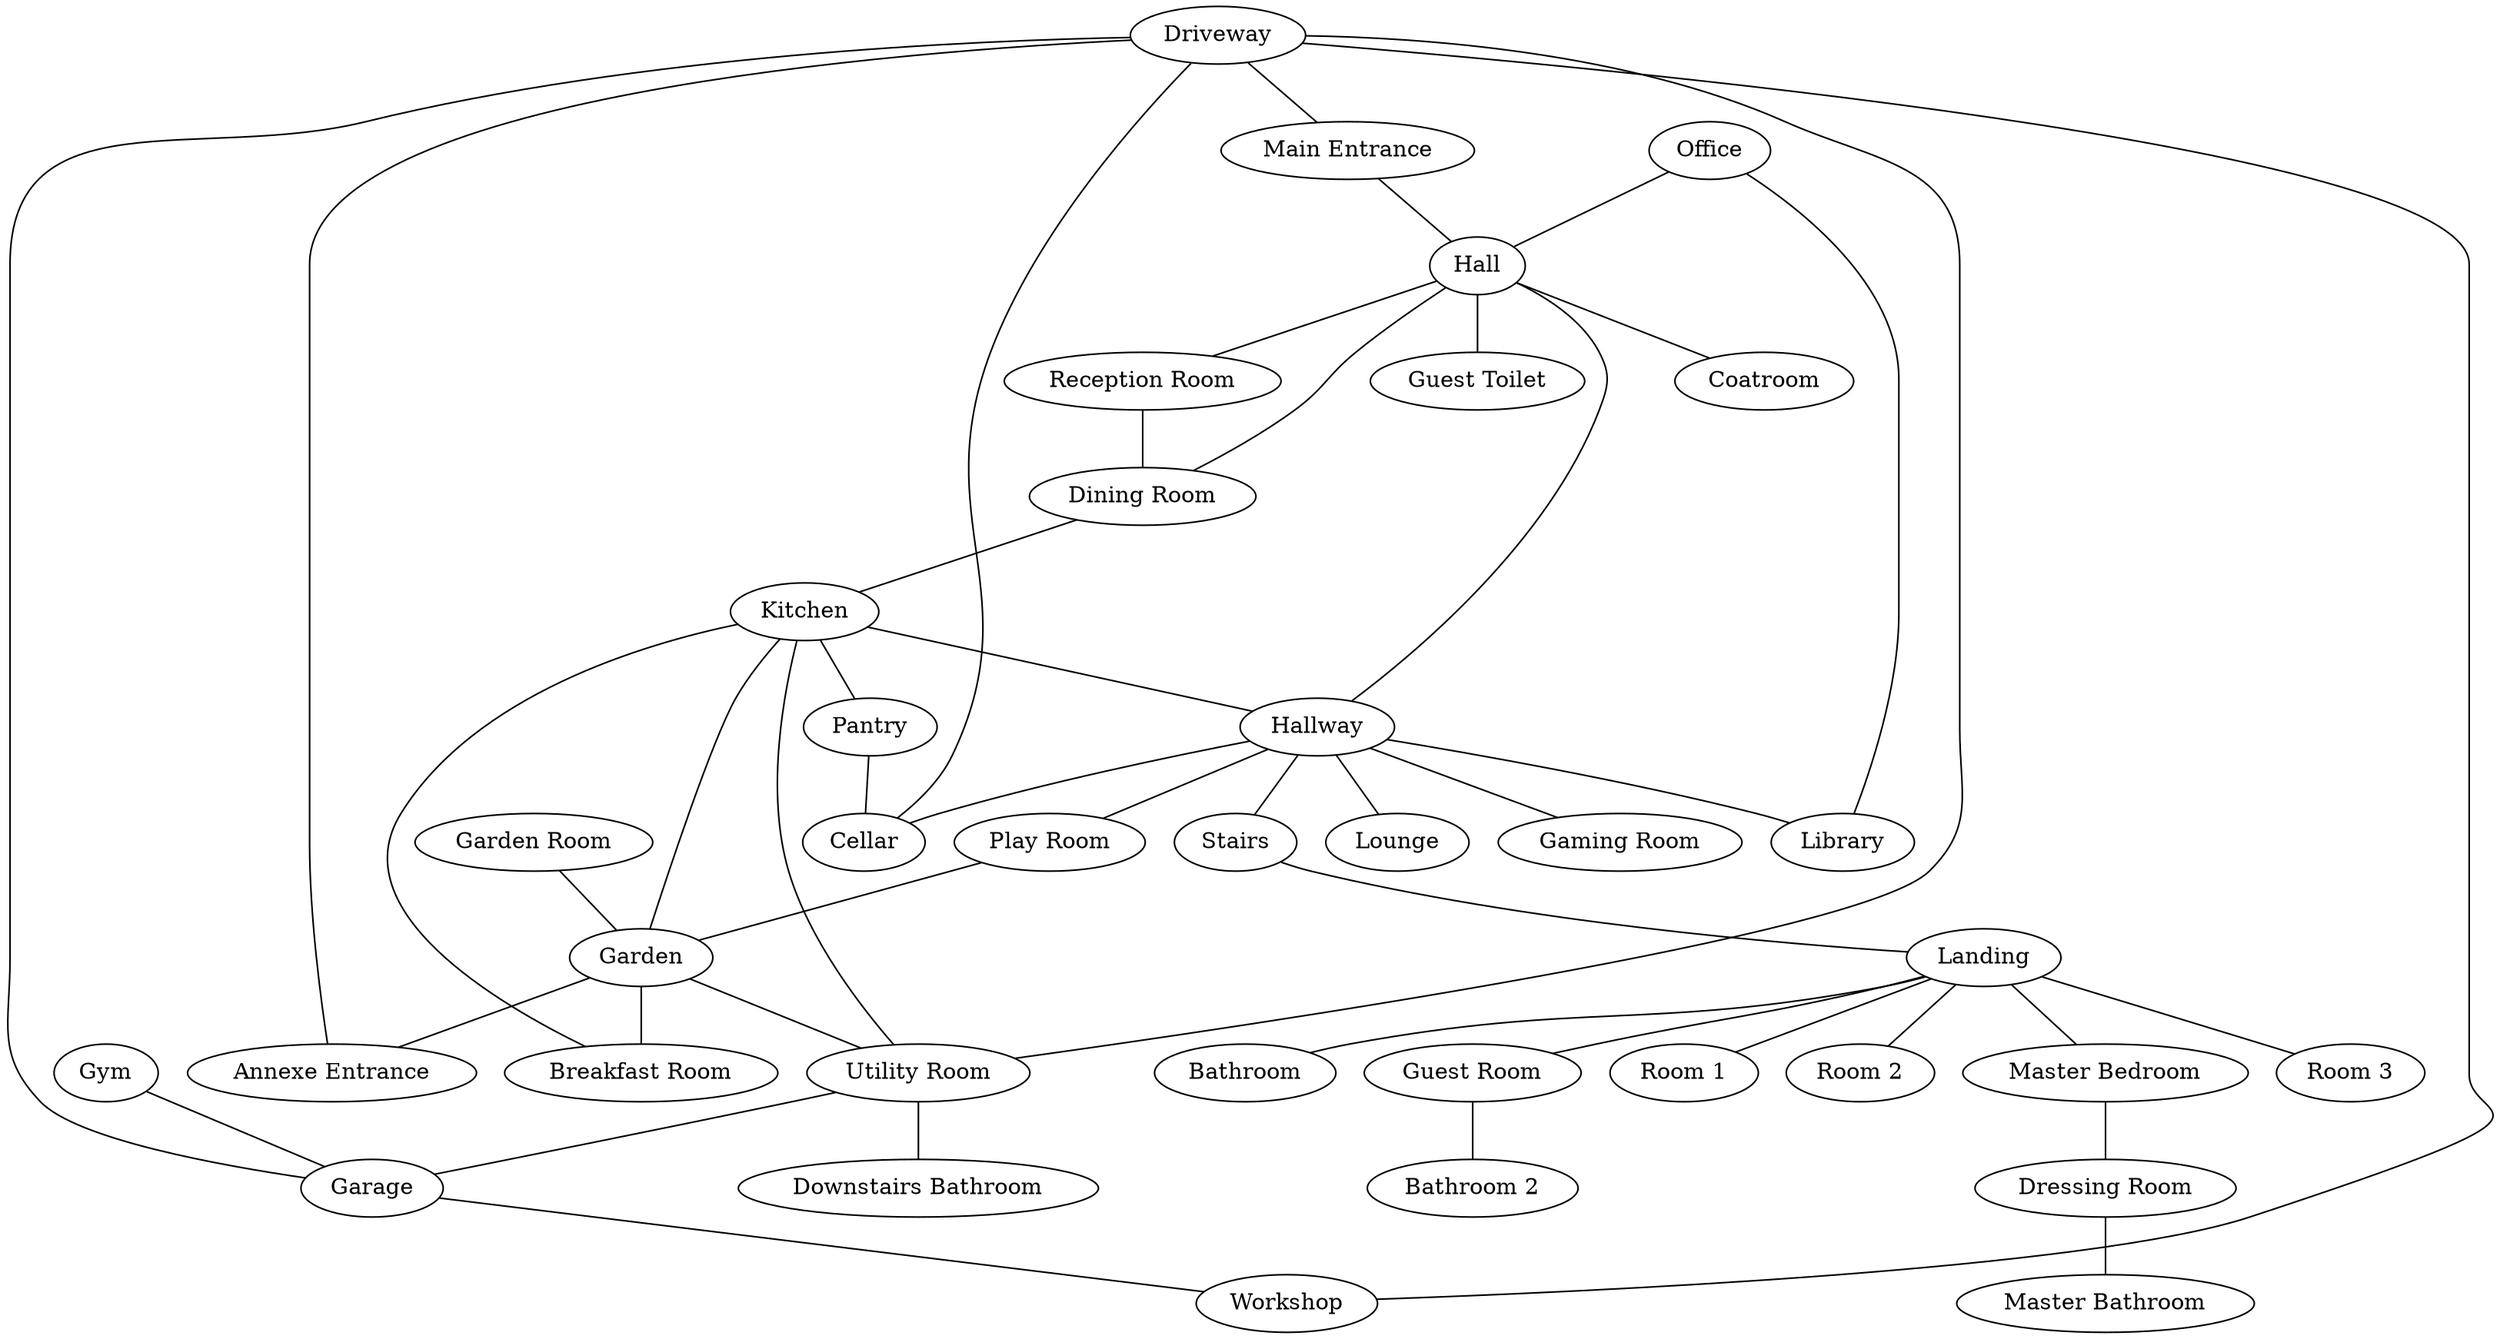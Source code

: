 strict graph {
    Driveway -- "Main Entrance"
    Garage -- Workshop
    Workshop -- Driveway
    Garage -- Driveway
    "Main Entrance" -- "Hall"
    "Hall" -- Coatroom
    Hall -- "Guest Toilet"
    Hall -- "Reception Room"
    Hall -- "Dining Room"
    "Reception Room" -- "Dining Room"
    "Dining Room" -- Kitchen
    Kitchen -- "Breakfast Room"
    Hall -- "Dining Room"
    Kitchen -- Pantry
    Kitchen -- "Utility Room"
    "Utility Room" -- Garage
    Kitchen -- "Hallway"
    "Hallway" -- Lounge
    Hall -- "Hallway"
    Office -- Hall
    // Office -- "Hallway"
    "Utility Room" -- Driveway
    "Hallway" -- "Gaming Room"
    "Hallway" -- Library
    "Hallway" -- Stairs
    Stairs -- Landing
    Garden -- "Breakfast Room"
    Garden -- "Utility Room"
    Garden -- "Annexe Entrance"
    Driveway -- "Annexe Entrance"
    Kitchen -- Garden
    Landing -- Bathroom
    Landing -- "Guest Room"
    "Guest Room" -- "Bathroom 2"
    Landing -- "Master Bedroom"
    "Master Bedroom" -- "Dressing Room"
    "Dressing Room" -- "Master Bathroom"
    "Hallway" -- "Play Room" -- Garden
    Landing -- "Room 1"
    Landing -- "Room 2"
    Landing -- "Room 3"
    "Garden Room" -- Garden
    "Utility Room" -- "Downstairs Bathroom"
    Gym -- Garage
    Office -- Library
    Pantry -- Cellar
    Cellar -- Driveway
    Hallway -- Cellar
}